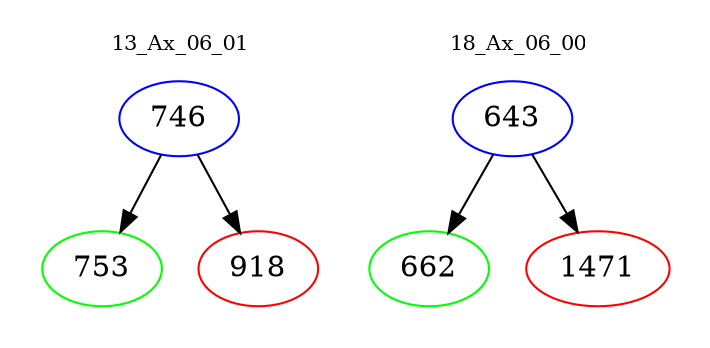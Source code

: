 digraph{
subgraph cluster_0 {
color = white
label = "13_Ax_06_01";
fontsize=10;
T0_746 [label="746", color="blue"]
T0_746 -> T0_753 [color="black"]
T0_753 [label="753", color="green"]
T0_746 -> T0_918 [color="black"]
T0_918 [label="918", color="red"]
}
subgraph cluster_1 {
color = white
label = "18_Ax_06_00";
fontsize=10;
T1_643 [label="643", color="blue"]
T1_643 -> T1_662 [color="black"]
T1_662 [label="662", color="green"]
T1_643 -> T1_1471 [color="black"]
T1_1471 [label="1471", color="red"]
}
}
